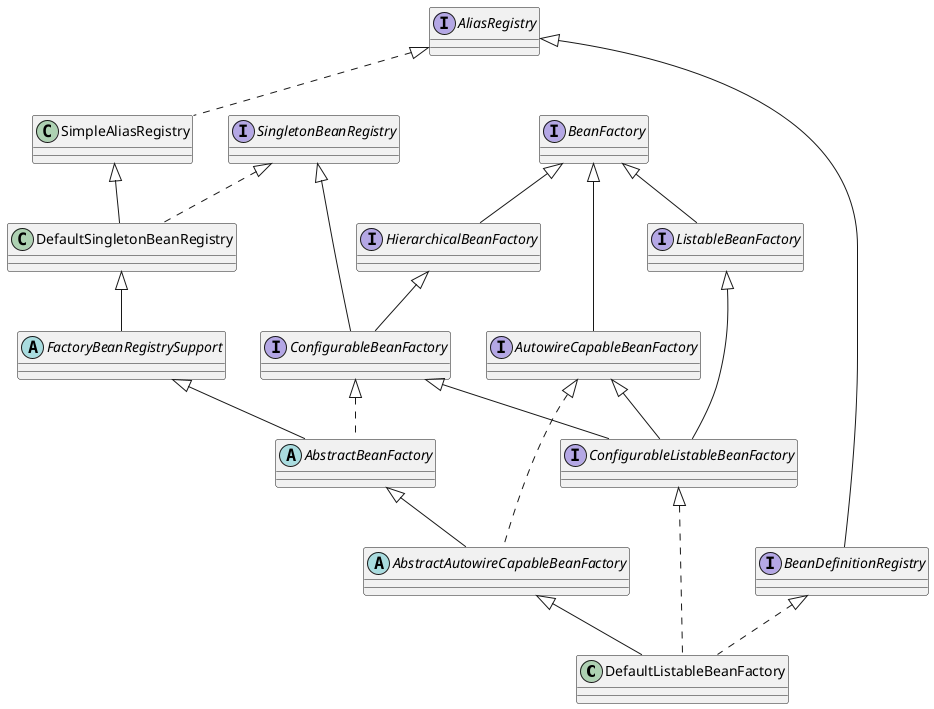 @startuml

class DefaultListableBeanFactory {
}

abstract class AbstractAutowireCapableBeanFactory {
}

interface ConfigurableListableBeanFactory {

}

interface BeanDefinitionRegistry {

}

abstract class AbstractBeanFactory {}

abstract class FactoryBeanRegistrySupport {}

class DefaultSingletonBeanRegistry {}

class SimpleAliasRegistry {}

interface AliasRegistry {}

interface SingletonBeanRegistry {}

interface ConfigurableBeanFactory {}

interface HierarchicalBeanFactory {}

interface BeanFactory {}

interface AutowireCapableBeanFactory {}

interface ListableBeanFactory {}

interface  AutowireCapableBeanFactory {}

interface SingletonBeanRegistry {}

ConfigurableListableBeanFactory <|.. DefaultListableBeanFactory
AbstractAutowireCapableBeanFactory <|-- DefaultListableBeanFactory
BeanDefinitionRegistry <|.. DefaultListableBeanFactory
AbstractBeanFactory <|-- AbstractAutowireCapableBeanFactory

AutowireCapableBeanFactory <|.. AbstractAutowireCapableBeanFactory
FactoryBeanRegistrySupport  <|-- AbstractBeanFactory
ConfigurableBeanFactory  <|.. AbstractBeanFactory
DefaultSingletonBeanRegistry  <|-- FactoryBeanRegistrySupport
SimpleAliasRegistry  <|-- DefaultSingletonBeanRegistry
AliasRegistry  <|.. SimpleAliasRegistry

SingletonBeanRegistry  <|.. DefaultSingletonBeanRegistry

HierarchicalBeanFactory  <|-- ConfigurableBeanFactory
BeanFactory <|-- HierarchicalBeanFactory

BeanFactory <|-- AutowireCapableBeanFactory

ListableBeanFactory <|-- ConfigurableListableBeanFactory
BeanFactory <|-- ListableBeanFactory
AutowireCapableBeanFactory <|-- ConfigurableListableBeanFactory

ConfigurableBeanFactory <|-- ConfigurableListableBeanFactory

SingletonBeanRegistry <|-- ConfigurableBeanFactory

AliasRegistry <|-- BeanDefinitionRegistry
@enduml